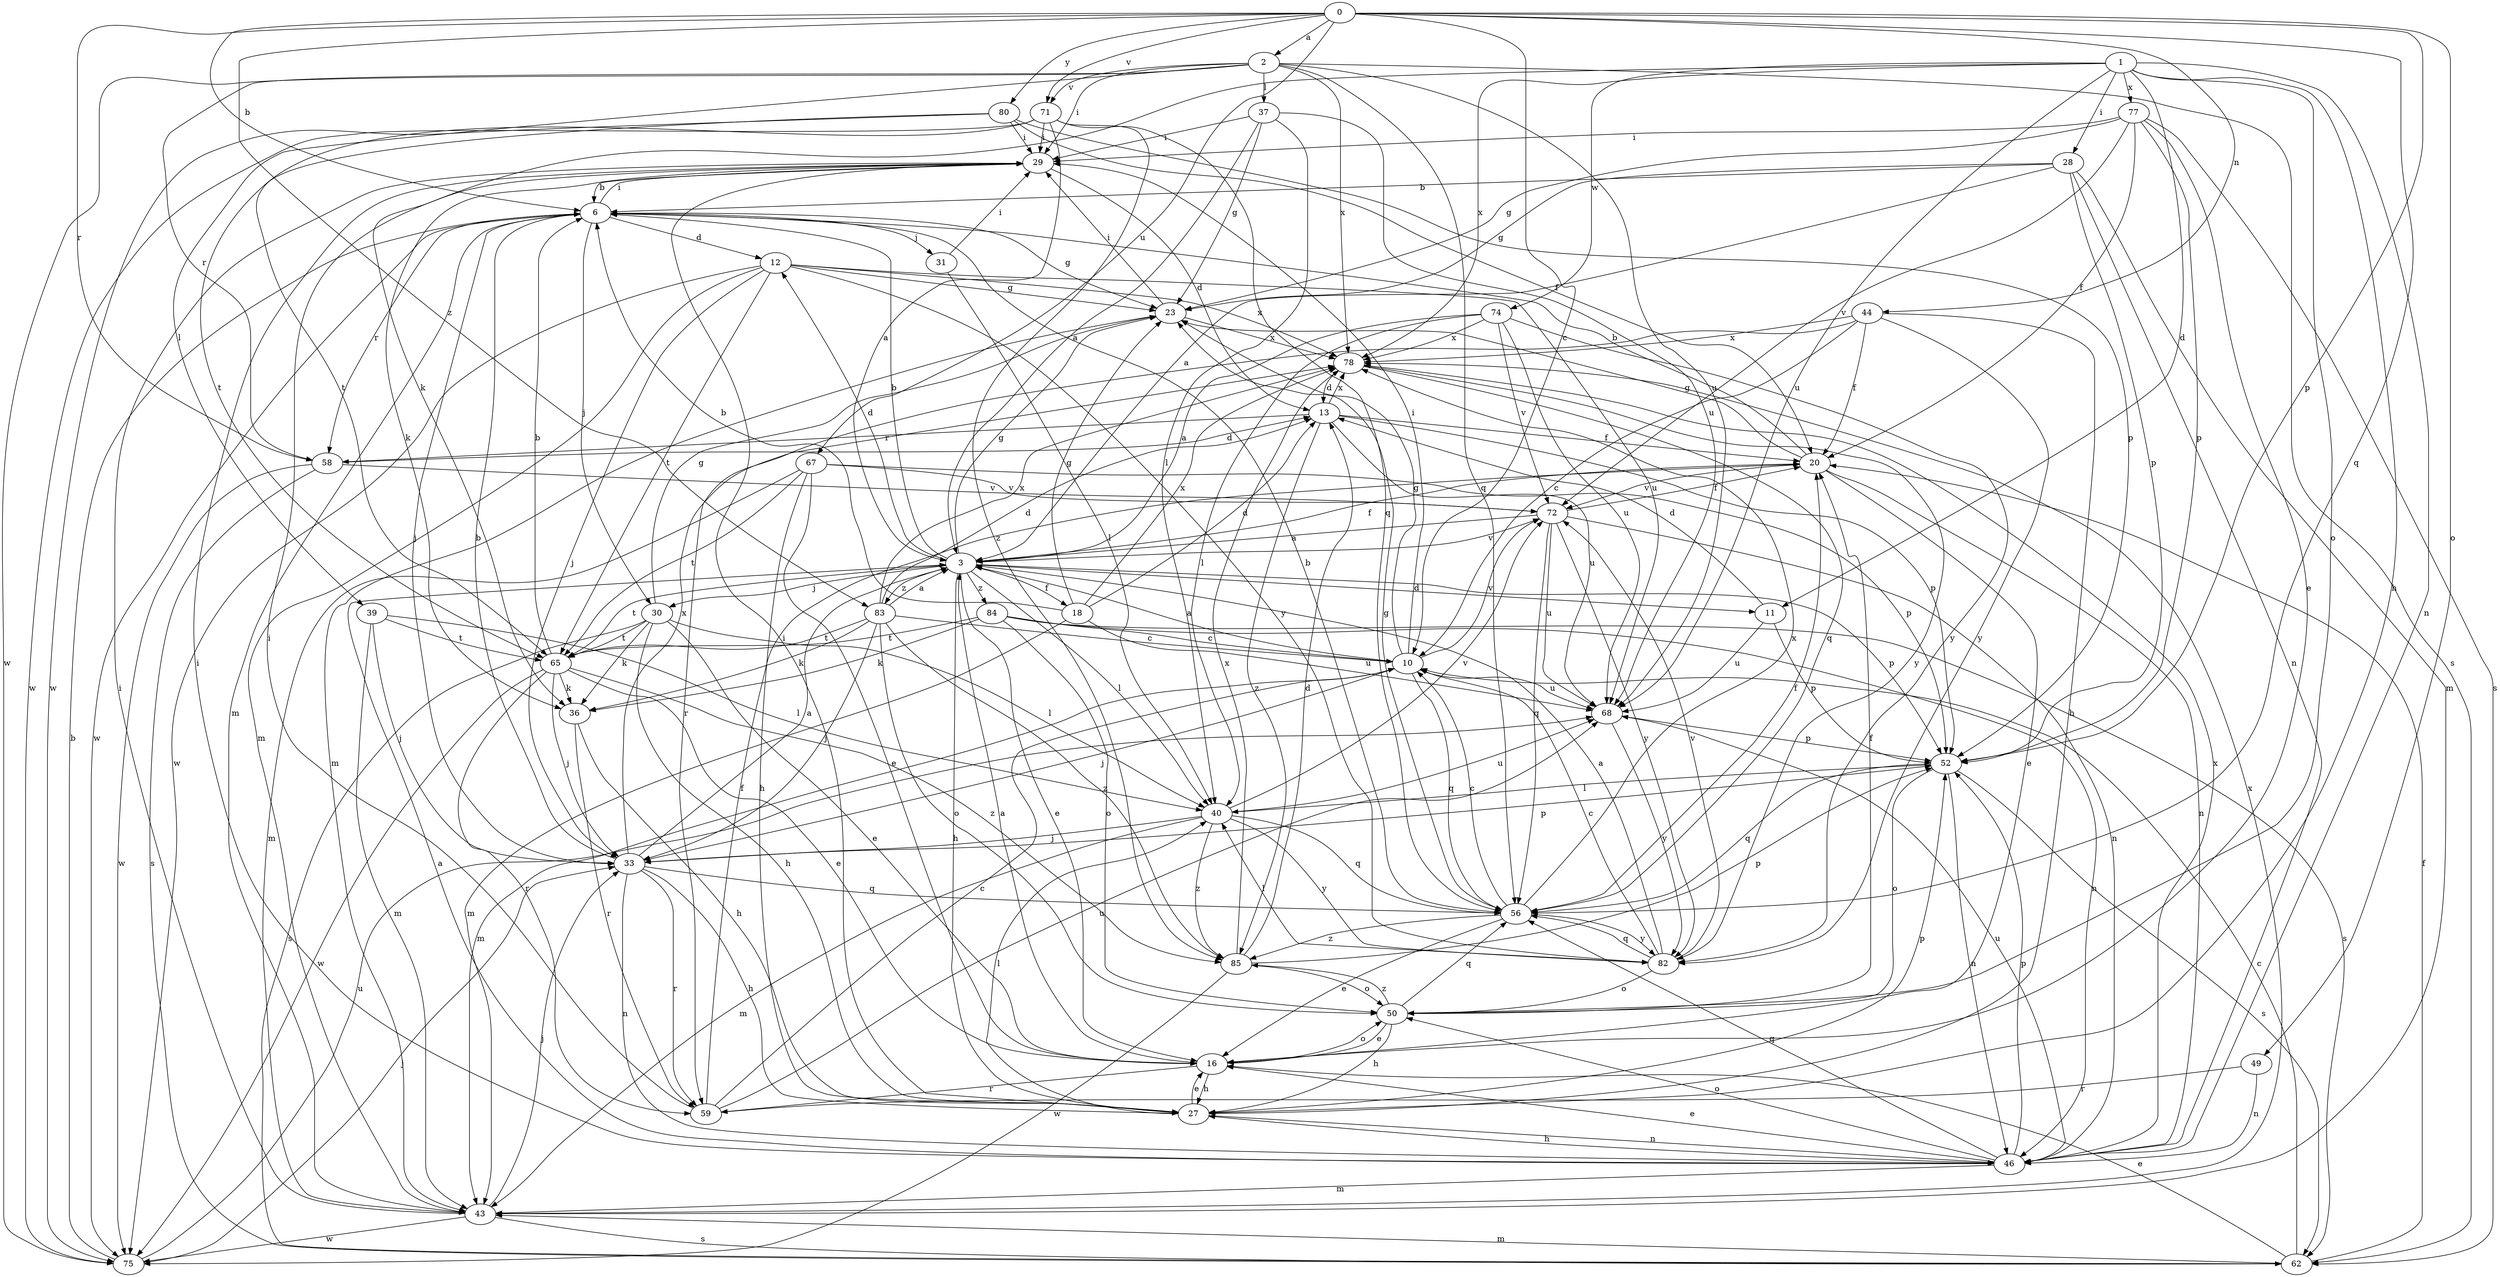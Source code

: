 strict digraph  {
0;
1;
2;
3;
6;
10;
11;
12;
13;
16;
18;
20;
23;
27;
28;
29;
30;
31;
33;
36;
37;
39;
40;
43;
44;
46;
49;
50;
52;
56;
58;
59;
62;
65;
67;
68;
71;
72;
74;
75;
77;
78;
80;
82;
83;
84;
85;
0 -> 2  [label=a];
0 -> 6  [label=b];
0 -> 10  [label=c];
0 -> 44  [label=n];
0 -> 49  [label=o];
0 -> 52  [label=p];
0 -> 56  [label=q];
0 -> 58  [label=r];
0 -> 67  [label=u];
0 -> 71  [label=v];
0 -> 80  [label=y];
0 -> 83  [label=z];
1 -> 11  [label=d];
1 -> 27  [label=h];
1 -> 28  [label=i];
1 -> 36  [label=k];
1 -> 46  [label=n];
1 -> 50  [label=o];
1 -> 68  [label=u];
1 -> 74  [label=w];
1 -> 77  [label=x];
1 -> 78  [label=x];
2 -> 29  [label=i];
2 -> 37  [label=l];
2 -> 39  [label=l];
2 -> 56  [label=q];
2 -> 58  [label=r];
2 -> 62  [label=s];
2 -> 68  [label=u];
2 -> 71  [label=v];
2 -> 75  [label=w];
2 -> 78  [label=x];
3 -> 6  [label=b];
3 -> 11  [label=d];
3 -> 12  [label=d];
3 -> 16  [label=e];
3 -> 18  [label=f];
3 -> 20  [label=f];
3 -> 23  [label=g];
3 -> 27  [label=h];
3 -> 30  [label=j];
3 -> 40  [label=l];
3 -> 52  [label=p];
3 -> 65  [label=t];
3 -> 72  [label=v];
3 -> 83  [label=z];
3 -> 84  [label=z];
6 -> 12  [label=d];
6 -> 23  [label=g];
6 -> 29  [label=i];
6 -> 30  [label=j];
6 -> 31  [label=j];
6 -> 33  [label=j];
6 -> 43  [label=m];
6 -> 58  [label=r];
6 -> 75  [label=w];
10 -> 3  [label=a];
10 -> 23  [label=g];
10 -> 29  [label=i];
10 -> 33  [label=j];
10 -> 43  [label=m];
10 -> 56  [label=q];
10 -> 68  [label=u];
10 -> 72  [label=v];
11 -> 13  [label=d];
11 -> 52  [label=p];
11 -> 68  [label=u];
12 -> 23  [label=g];
12 -> 33  [label=j];
12 -> 43  [label=m];
12 -> 65  [label=t];
12 -> 68  [label=u];
12 -> 75  [label=w];
12 -> 78  [label=x];
12 -> 82  [label=y];
13 -> 20  [label=f];
13 -> 52  [label=p];
13 -> 58  [label=r];
13 -> 68  [label=u];
13 -> 78  [label=x];
13 -> 85  [label=z];
16 -> 3  [label=a];
16 -> 27  [label=h];
16 -> 50  [label=o];
16 -> 59  [label=r];
18 -> 6  [label=b];
18 -> 13  [label=d];
18 -> 23  [label=g];
18 -> 43  [label=m];
18 -> 68  [label=u];
18 -> 78  [label=x];
20 -> 6  [label=b];
20 -> 16  [label=e];
20 -> 23  [label=g];
20 -> 46  [label=n];
20 -> 72  [label=v];
23 -> 29  [label=i];
23 -> 43  [label=m];
23 -> 78  [label=x];
27 -> 16  [label=e];
27 -> 29  [label=i];
27 -> 40  [label=l];
27 -> 46  [label=n];
27 -> 52  [label=p];
28 -> 3  [label=a];
28 -> 6  [label=b];
28 -> 23  [label=g];
28 -> 43  [label=m];
28 -> 46  [label=n];
28 -> 52  [label=p];
29 -> 6  [label=b];
29 -> 13  [label=d];
29 -> 36  [label=k];
30 -> 16  [label=e];
30 -> 23  [label=g];
30 -> 27  [label=h];
30 -> 36  [label=k];
30 -> 40  [label=l];
30 -> 62  [label=s];
30 -> 65  [label=t];
31 -> 29  [label=i];
31 -> 40  [label=l];
33 -> 3  [label=a];
33 -> 6  [label=b];
33 -> 27  [label=h];
33 -> 46  [label=n];
33 -> 52  [label=p];
33 -> 56  [label=q];
33 -> 59  [label=r];
33 -> 78  [label=x];
36 -> 27  [label=h];
36 -> 59  [label=r];
37 -> 3  [label=a];
37 -> 23  [label=g];
37 -> 29  [label=i];
37 -> 40  [label=l];
37 -> 68  [label=u];
39 -> 33  [label=j];
39 -> 40  [label=l];
39 -> 43  [label=m];
39 -> 65  [label=t];
40 -> 33  [label=j];
40 -> 43  [label=m];
40 -> 56  [label=q];
40 -> 68  [label=u];
40 -> 72  [label=v];
40 -> 82  [label=y];
40 -> 85  [label=z];
43 -> 29  [label=i];
43 -> 33  [label=j];
43 -> 62  [label=s];
43 -> 75  [label=w];
43 -> 78  [label=x];
44 -> 10  [label=c];
44 -> 20  [label=f];
44 -> 27  [label=h];
44 -> 59  [label=r];
44 -> 78  [label=x];
44 -> 82  [label=y];
46 -> 3  [label=a];
46 -> 16  [label=e];
46 -> 27  [label=h];
46 -> 29  [label=i];
46 -> 43  [label=m];
46 -> 50  [label=o];
46 -> 52  [label=p];
46 -> 56  [label=q];
46 -> 68  [label=u];
46 -> 78  [label=x];
49 -> 46  [label=n];
49 -> 59  [label=r];
50 -> 16  [label=e];
50 -> 20  [label=f];
50 -> 27  [label=h];
50 -> 56  [label=q];
50 -> 85  [label=z];
52 -> 40  [label=l];
52 -> 46  [label=n];
52 -> 50  [label=o];
52 -> 56  [label=q];
52 -> 62  [label=s];
56 -> 6  [label=b];
56 -> 10  [label=c];
56 -> 16  [label=e];
56 -> 20  [label=f];
56 -> 23  [label=g];
56 -> 78  [label=x];
56 -> 82  [label=y];
56 -> 85  [label=z];
58 -> 13  [label=d];
58 -> 62  [label=s];
58 -> 72  [label=v];
58 -> 75  [label=w];
59 -> 10  [label=c];
59 -> 20  [label=f];
59 -> 29  [label=i];
59 -> 68  [label=u];
62 -> 10  [label=c];
62 -> 16  [label=e];
62 -> 20  [label=f];
62 -> 43  [label=m];
65 -> 6  [label=b];
65 -> 16  [label=e];
65 -> 33  [label=j];
65 -> 36  [label=k];
65 -> 59  [label=r];
65 -> 75  [label=w];
65 -> 85  [label=z];
67 -> 16  [label=e];
67 -> 27  [label=h];
67 -> 43  [label=m];
67 -> 52  [label=p];
67 -> 65  [label=t];
67 -> 72  [label=v];
68 -> 52  [label=p];
68 -> 82  [label=y];
71 -> 3  [label=a];
71 -> 29  [label=i];
71 -> 56  [label=q];
71 -> 65  [label=t];
71 -> 75  [label=w];
71 -> 85  [label=z];
72 -> 3  [label=a];
72 -> 20  [label=f];
72 -> 46  [label=n];
72 -> 56  [label=q];
72 -> 68  [label=u];
72 -> 82  [label=y];
74 -> 3  [label=a];
74 -> 40  [label=l];
74 -> 68  [label=u];
74 -> 72  [label=v];
74 -> 78  [label=x];
74 -> 82  [label=y];
75 -> 6  [label=b];
75 -> 33  [label=j];
75 -> 68  [label=u];
77 -> 16  [label=e];
77 -> 20  [label=f];
77 -> 23  [label=g];
77 -> 29  [label=i];
77 -> 52  [label=p];
77 -> 62  [label=s];
77 -> 72  [label=v];
78 -> 13  [label=d];
78 -> 56  [label=q];
78 -> 82  [label=y];
80 -> 20  [label=f];
80 -> 29  [label=i];
80 -> 52  [label=p];
80 -> 65  [label=t];
80 -> 75  [label=w];
82 -> 3  [label=a];
82 -> 10  [label=c];
82 -> 40  [label=l];
82 -> 50  [label=o];
82 -> 56  [label=q];
82 -> 72  [label=v];
83 -> 3  [label=a];
83 -> 10  [label=c];
83 -> 13  [label=d];
83 -> 33  [label=j];
83 -> 36  [label=k];
83 -> 50  [label=o];
83 -> 65  [label=t];
83 -> 78  [label=x];
83 -> 85  [label=z];
84 -> 10  [label=c];
84 -> 36  [label=k];
84 -> 46  [label=n];
84 -> 50  [label=o];
84 -> 62  [label=s];
84 -> 65  [label=t];
85 -> 13  [label=d];
85 -> 50  [label=o];
85 -> 52  [label=p];
85 -> 75  [label=w];
85 -> 78  [label=x];
}
